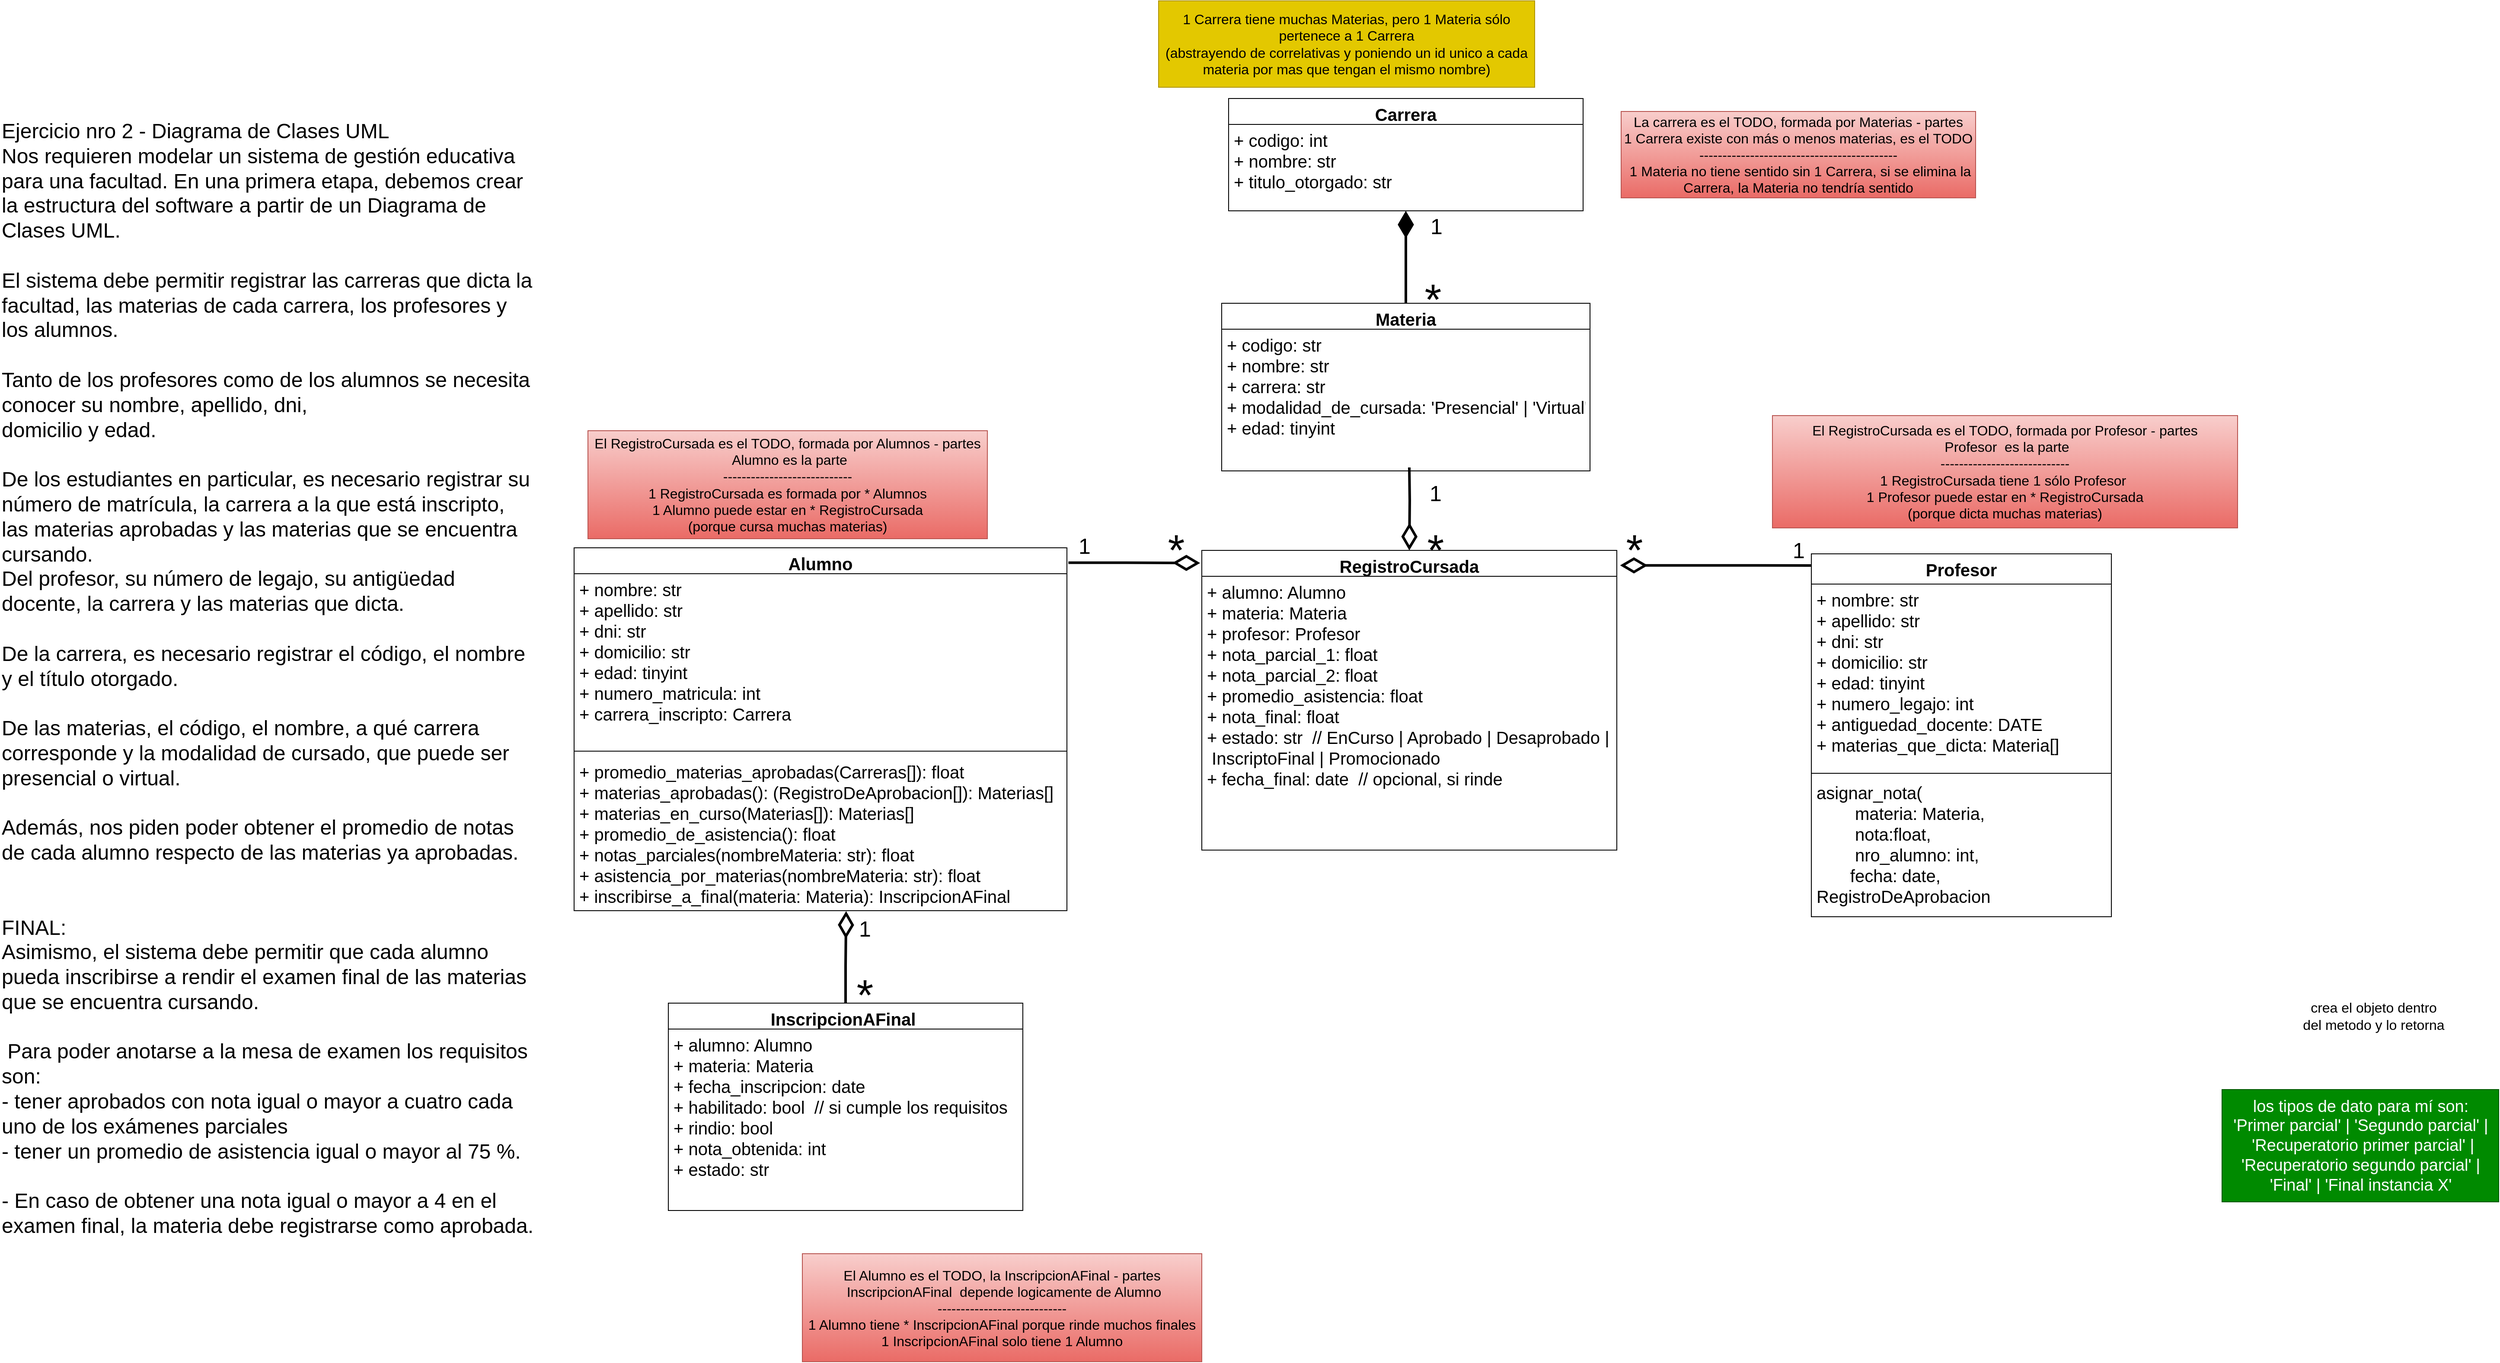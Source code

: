 <mxfile version="27.0.9">
  <diagram id="R2lEEEUBdFMjLlhIrx00" name="Page-1">
    <mxGraphModel dx="2517" dy="1911" grid="1" gridSize="10" guides="1" tooltips="1" connect="1" arrows="1" fold="1" page="1" pageScale="1" pageWidth="850" pageHeight="1100" math="0" shadow="0" extFonts="Permanent Marker^https://fonts.googleapis.com/css?family=Permanent+Marker">
      <root>
        <mxCell id="0" />
        <mxCell id="1" parent="0" />
        <mxCell id="A6qmrVI5I13Jj1zC-Mew-1" value="Ejercicio nro 2 - Diagrama de Clases UML&#xa;Nos requieren modelar un sistema de gestión educativa para una facultad. En una primera etapa, debemos crear la estructura del software a partir de un Diagrama de Clases UML.&#xa;&#xa;El sistema debe permitir registrar las carreras que dicta la facultad, las materias de cada carrera, los profesores y los alumnos.&#xa;&#xa;Tanto de los profesores como de los alumnos se necesita conocer su nombre, apellido, dni,&#xa;domicilio y edad.&#xa;&#xa;De los estudiantes en particular, es necesario registrar su número de matrícula, la carrera a la que está inscripto, las materias aprobadas y las materias que se encuentra cursando.&#xa;Del profesor, su número de legajo, su antigüedad docente, la carrera y las materias que dicta.&#xa;&#xa;De la carrera, es necesario registrar el código, el nombre y el título otorgado.&#xa;&#xa;De las materias, el código, el nombre, a qué carrera corresponde y la modalidad de cursado, que puede ser presencial o virtual.&#xa;&#xa;Además, nos piden poder obtener el promedio de notas de cada alumno respecto de las materias ya aprobadas.&#xa;&#xa;&#xa;FINAL:&#xa;Asimismo, el sistema debe permitir que cada alumno pueda inscribirse a rendir el examen final de las materias que se encuentra cursando.&#xa;&#xa; Para poder anotarse a la mesa de examen los requisitos son: &#xa;- tener aprobados con nota igual o mayor a cuatro cada uno de los exámenes parciales &#xa;- tener un promedio de asistencia igual o mayor al 75 %.&#xa;&#xa;- En caso de obtener una nota igual o mayor a 4 en el examen final, la materia debe registrarse como aprobada." style="text;whiteSpace=wrap;fontSize=24;" parent="1" vertex="1">
          <mxGeometry x="-820" y="-470" width="620" height="1280" as="geometry" />
        </mxCell>
        <mxCell id="TYxQVD2XMGMqfk_iEmio-1" style="edgeStyle=orthogonalEdgeStyle;rounded=0;orthogonalLoop=1;jettySize=auto;html=1;entryX=0.5;entryY=1;entryDx=0;entryDy=0;endArrow=diamondThin;endFill=1;strokeWidth=3;endSize=23;exitX=0.5;exitY=0;exitDx=0;exitDy=0;" edge="1" parent="1" source="TYxQVD2XMGMqfk_iEmio-20" target="A6qmrVI5I13Jj1zC-Mew-5">
          <mxGeometry relative="1" as="geometry">
            <mxPoint x="776" y="-230" as="sourcePoint" />
          </mxGeometry>
        </mxCell>
        <mxCell id="A6qmrVI5I13Jj1zC-Mew-5" value="Carrera" style="swimlane;fontStyle=1;align=center;verticalAlign=top;childLayout=stackLayout;horizontal=1;startSize=30;horizontalStack=0;resizeParent=1;resizeLast=0;collapsible=1;marginBottom=0;rounded=0;shadow=0;strokeWidth=1;fontSize=20;" parent="1" vertex="1">
          <mxGeometry x="601" y="-487" width="410" height="130" as="geometry">
            <mxRectangle x="550" y="140" width="160" height="26" as="alternateBounds" />
          </mxGeometry>
        </mxCell>
        <mxCell id="A6qmrVI5I13Jj1zC-Mew-6" value="+ codigo: int&#xa;+ nombre: str&#xa;+ titulo_otorgado: str" style="text;align=left;verticalAlign=top;spacingLeft=4;spacingRight=4;overflow=hidden;rotatable=0;points=[[0,0.5],[1,0.5]];portConstraint=eastwest;fontSize=20;" parent="A6qmrVI5I13Jj1zC-Mew-5" vertex="1">
          <mxGeometry y="30" width="410" height="90" as="geometry" />
        </mxCell>
        <mxCell id="LrnWb1vMRJ4Bcc8fWhRj-19" value="" style="group" parent="1" vertex="1" connectable="0">
          <mxGeometry x="1660" y="100" width="360" height="420" as="geometry" />
        </mxCell>
        <mxCell id="LrnWb1vMRJ4Bcc8fWhRj-8" value="" style="resizable=0;align=right;verticalAlign=bottom;labelBackgroundColor=none;fontSize=20;" parent="LrnWb1vMRJ4Bcc8fWhRj-19" connectable="0" vertex="1">
          <mxGeometry y="170" as="geometry" />
        </mxCell>
        <mxCell id="LrnWb1vMRJ4Bcc8fWhRj-20" value="&lt;font style=&quot;font-size: 16px; color: light-dark(rgb(0, 0, 0), rgb(255, 0, 0));&quot;&gt;crea el objeto dentro &lt;br&gt;del metodo y lo retorna&lt;/font&gt;" style="text;html=1;align=center;verticalAlign=middle;resizable=0;points=[];autosize=1;strokeColor=none;fillColor=none;" parent="1" vertex="1">
          <mxGeometry x="1830" y="550" width="190" height="50" as="geometry" />
        </mxCell>
        <mxCell id="LrnWb1vMRJ4Bcc8fWhRj-22" value="los tipos de dato para mí son:&lt;br&gt;&#39;Primer parcial&#39; | &#39;Segundo parcial&#39; |&lt;br&gt;&amp;nbsp;&#39;Recuperatorio primer parcial&#39; | &lt;br&gt;&#39;Recuperatorio segundo parcial&#39; | &lt;br&gt;&#39;Final&#39; | &#39;Final instancia X&#39;" style="text;html=1;align=center;verticalAlign=middle;resizable=0;points=[];autosize=1;strokeColor=#005700;fillColor=#008a00;fontSize=19;fontColor=#ffffff;" parent="1" vertex="1">
          <mxGeometry x="1750" y="660" width="320" height="130" as="geometry" />
        </mxCell>
        <mxCell id="TYxQVD2XMGMqfk_iEmio-3" style="edgeStyle=orthogonalEdgeStyle;rounded=0;orthogonalLoop=1;jettySize=auto;html=1;endArrow=diamondThin;endFill=0;strokeWidth=3;endSize=23;exitX=0;exitY=0.032;exitDx=0;exitDy=0;exitPerimeter=0;entryX=1.008;entryY=0.05;entryDx=0;entryDy=0;entryPerimeter=0;" edge="1" parent="1" source="LrnWb1vMRJ4Bcc8fWhRj-4" target="LrnWb1vMRJ4Bcc8fWhRj-13">
          <mxGeometry relative="1" as="geometry">
            <mxPoint x="652.79" y="80" as="sourcePoint" />
            <mxPoint x="1760" y="20" as="targetPoint" />
          </mxGeometry>
        </mxCell>
        <mxCell id="TYxQVD2XMGMqfk_iEmio-4" value="*" style="text;html=1;align=center;verticalAlign=middle;resizable=0;points=[];autosize=1;strokeColor=none;fillColor=none;fontSize=50;" vertex="1" parent="1">
          <mxGeometry x="817" y="-290" width="40" height="70" as="geometry" />
        </mxCell>
        <mxCell id="TYxQVD2XMGMqfk_iEmio-5" value="1" style="text;html=1;align=center;verticalAlign=middle;resizable=0;points=[];autosize=1;strokeColor=none;fillColor=none;fontSize=25;" vertex="1" parent="1">
          <mxGeometry x="821" y="-360" width="40" height="40" as="geometry" />
        </mxCell>
        <UserObject label="1 Carrera tiene muchas Materias, pero 1 Materia sólo pertenece a 1 Carrera&lt;br&gt;(abstrayendo de correlativas y poniendo un id unico a cada materia por mas que tengan el mismo nombre)" placeholders="1" name="Variable" id="TYxQVD2XMGMqfk_iEmio-6">
          <mxCell style="text;html=1;strokeColor=#B09500;fillColor=#e3c800;align=center;verticalAlign=middle;whiteSpace=wrap;overflow=hidden;fontSize=16;fontColor=#000000;" vertex="1" parent="1">
            <mxGeometry x="520" y="-600" width="435" height="100" as="geometry" />
          </mxCell>
        </UserObject>
        <UserObject label="&lt;div&gt;La carrera es el TODO, formada por Materias - partes&lt;/div&gt;&lt;div&gt;1 Carrera existe con más o menos materias, es el TODO&lt;br&gt;-------------------------------------------&lt;br&gt;&amp;nbsp;1 Materia no tiene sentido sin 1 Carrera, si se elimina la Carrera, la Materia no tendría sentido&lt;/div&gt;" placeholders="1" name="Variable" id="TYxQVD2XMGMqfk_iEmio-7">
          <mxCell style="text;html=1;strokeColor=#b85450;fillColor=#f8cecc;align=center;verticalAlign=middle;whiteSpace=wrap;overflow=hidden;fontSize=16;gradientColor=#ea6b66;" vertex="1" parent="1">
            <mxGeometry x="1055" y="-472" width="410" height="100" as="geometry" />
          </mxCell>
        </UserObject>
        <UserObject label="&lt;div&gt;El RegistroCursada es el TODO, formada por Profesor - partes&lt;/div&gt;&lt;div&gt;&amp;nbsp;Profesor&amp;nbsp;&amp;nbsp;es la parte&lt;br&gt;----------------------------&lt;br&gt;1 RegistroCursada tiene 1 sólo Profesor&amp;nbsp;&lt;br&gt;1 Profesor puede estar en *&amp;nbsp;&lt;span style=&quot;background-color: transparent; color: light-dark(rgb(0, 0, 0), rgb(255, 255, 255));&quot;&gt;RegistroCursada&lt;br&gt;(porque dicta muchas materias)&lt;/span&gt;&lt;/div&gt;" placeholders="1" name="Variable" id="TYxQVD2XMGMqfk_iEmio-8">
          <mxCell style="text;html=1;strokeColor=#b85450;fillColor=#f8cecc;align=center;verticalAlign=middle;whiteSpace=wrap;overflow=hidden;fontSize=16;gradientColor=#ea6b66;" vertex="1" parent="1">
            <mxGeometry x="1230" y="-120" width="538" height="130" as="geometry" />
          </mxCell>
        </UserObject>
        <mxCell id="TYxQVD2XMGMqfk_iEmio-9" value="1" style="text;html=1;align=center;verticalAlign=middle;resizable=0;points=[];autosize=1;strokeColor=none;fillColor=none;fontSize=25;" vertex="1" parent="1">
          <mxGeometry x="1240" y="15" width="40" height="40" as="geometry" />
        </mxCell>
        <mxCell id="TYxQVD2XMGMqfk_iEmio-10" value="*" style="text;html=1;align=center;verticalAlign=middle;resizable=0;points=[];autosize=1;strokeColor=none;fillColor=none;fontSize=50;" vertex="1" parent="1">
          <mxGeometry x="1050" width="40" height="70" as="geometry" />
        </mxCell>
        <mxCell id="TYxQVD2XMGMqfk_iEmio-11" style="edgeStyle=orthogonalEdgeStyle;rounded=0;orthogonalLoop=1;jettySize=auto;html=1;entryX=-0.004;entryY=0.042;entryDx=0;entryDy=0;endArrow=diamondThin;endFill=0;strokeWidth=3;endSize=23;exitX=1.003;exitY=0.041;exitDx=0;exitDy=0;entryPerimeter=0;exitPerimeter=0;" edge="1" parent="1" source="A6qmrVI5I13Jj1zC-Mew-19" target="LrnWb1vMRJ4Bcc8fWhRj-13">
          <mxGeometry relative="1" as="geometry">
            <mxPoint x="90" y="27" as="sourcePoint" />
            <mxPoint x="90" y="-120" as="targetPoint" />
          </mxGeometry>
        </mxCell>
        <mxCell id="TYxQVD2XMGMqfk_iEmio-12" value="*" style="text;html=1;align=center;verticalAlign=middle;resizable=0;points=[];autosize=1;strokeColor=none;fillColor=none;fontSize=50;" vertex="1" parent="1">
          <mxGeometry x="820" width="40" height="70" as="geometry" />
        </mxCell>
        <UserObject label="&lt;div&gt;El RegistroCursada es el TODO, formada por Alumnos - partes&lt;/div&gt;&lt;div&gt;&amp;nbsp;Alumno es la parte&lt;br&gt;----------------------------&lt;br&gt;1 RegistroCursada es formada por * Alumnos&lt;br&gt;1 Alumno puede estar en *&amp;nbsp;&lt;span style=&quot;background-color: transparent; color: light-dark(rgb(0, 0, 0), rgb(255, 255, 255));&quot;&gt;RegistroCursada&lt;br&gt;(porque cursa muchas materias)&lt;/span&gt;&lt;/div&gt;" placeholders="1" name="Variable" id="TYxQVD2XMGMqfk_iEmio-14">
          <mxCell style="text;html=1;strokeColor=#b85450;fillColor=#f8cecc;align=center;verticalAlign=middle;whiteSpace=wrap;overflow=hidden;fontSize=16;gradientColor=#ea6b66;" vertex="1" parent="1">
            <mxGeometry x="-140" y="-102.5" width="462" height="125" as="geometry" />
          </mxCell>
        </UserObject>
        <mxCell id="A6qmrVI5I13Jj1zC-Mew-19" value="Alumno" style="swimlane;fontStyle=1;align=center;verticalAlign=top;childLayout=stackLayout;horizontal=1;startSize=30;horizontalStack=0;resizeParent=1;resizeLast=0;collapsible=1;marginBottom=0;rounded=0;shadow=0;strokeWidth=1;fontSize=20;" parent="1" vertex="1">
          <mxGeometry x="-156" y="33" width="570" height="420.001" as="geometry">
            <mxRectangle x="230" y="140" width="160" height="26" as="alternateBounds" />
          </mxGeometry>
        </mxCell>
        <mxCell id="A6qmrVI5I13Jj1zC-Mew-20" value="+ nombre: str&#xa;+ apellido: str&#xa;+ dni: str&#xa;+ domicilio: str&#xa;+ edad: tinyint&#xa;+ numero_matricula: int&#xa;+ carrera_inscripto: Carrera" style="text;align=left;verticalAlign=top;spacingLeft=4;spacingRight=4;overflow=hidden;rotatable=0;points=[[0,0.5],[1,0.5]];portConstraint=eastwest;fontSize=20;" parent="A6qmrVI5I13Jj1zC-Mew-19" vertex="1">
          <mxGeometry y="30" width="570" height="200" as="geometry" />
        </mxCell>
        <mxCell id="A6qmrVI5I13Jj1zC-Mew-21" value="" style="line;html=1;strokeWidth=1;align=left;verticalAlign=middle;spacingTop=-1;spacingLeft=3;spacingRight=3;rotatable=0;labelPosition=right;points=[];portConstraint=eastwest;fontSize=20;" parent="A6qmrVI5I13Jj1zC-Mew-19" vertex="1">
          <mxGeometry y="230" width="570" height="10.811" as="geometry" />
        </mxCell>
        <mxCell id="LrnWb1vMRJ4Bcc8fWhRj-10" value="+ promedio_materias_aprobadas(Carreras[]): float&#xa;+ materias_aprobadas(): (RegistroDeAprobacion[]): Materias[]&#xa;+ materias_en_curso(Materias[]): Materias[]&#xa;+ promedio_de_asistencia(): float&#xa;+ notas_parciales(nombreMateria: str): float&#xa;+ asistencia_por_materias(nombreMateria: str): float&#xa;+ inscribirse_a_final(materia: Materia): InscripcionAFinal&#xa;" style="text;align=left;verticalAlign=top;spacingLeft=4;spacingRight=4;overflow=hidden;rotatable=0;points=[[0,0.5],[1,0.5]];portConstraint=eastwest;fontSize=20;" parent="A6qmrVI5I13Jj1zC-Mew-19" vertex="1">
          <mxGeometry y="240.811" width="570" height="179.19" as="geometry" />
        </mxCell>
        <mxCell id="A6qmrVI5I13Jj1zC-Mew-27" value="InscripcionAFinal " style="swimlane;fontStyle=1;align=center;verticalAlign=top;childLayout=stackLayout;horizontal=1;startSize=30;horizontalStack=0;resizeParent=1;resizeLast=0;collapsible=1;marginBottom=0;rounded=0;shadow=0;strokeWidth=1;fontSize=20;" parent="1" vertex="1">
          <mxGeometry x="-47" y="560" width="410" height="240" as="geometry">
            <mxRectangle x="230" y="140" width="160" height="26" as="alternateBounds" />
          </mxGeometry>
        </mxCell>
        <mxCell id="A6qmrVI5I13Jj1zC-Mew-28" value="+ alumno: Alumno&#xa;+ materia: Materia&#xa;+ fecha_inscripcion: date&#xa;+ habilitado: bool  // si cumple los requisitos&#xa;+ rindio: bool&#xa;+ nota_obtenida: int&#xa;+ estado: str" style="text;align=left;verticalAlign=top;spacingLeft=4;spacingRight=4;overflow=hidden;rotatable=0;points=[[0,0.5],[1,0.5]];portConstraint=eastwest;fontSize=20;" parent="A6qmrVI5I13Jj1zC-Mew-27" vertex="1">
          <mxGeometry y="30" width="410" height="210" as="geometry" />
        </mxCell>
        <mxCell id="TYxQVD2XMGMqfk_iEmio-16" style="edgeStyle=orthogonalEdgeStyle;rounded=0;orthogonalLoop=1;jettySize=auto;html=1;endArrow=diamondThin;endFill=0;strokeWidth=3;endSize=23;exitX=0.5;exitY=0;exitDx=0;exitDy=0;entryX=0.552;entryY=1.003;entryDx=0;entryDy=0;entryPerimeter=0;" edge="1" parent="1" source="A6qmrVI5I13Jj1zC-Mew-27" target="LrnWb1vMRJ4Bcc8fWhRj-10">
          <mxGeometry relative="1" as="geometry">
            <mxPoint x="160" y="580" as="sourcePoint" />
            <mxPoint x="160" y="460" as="targetPoint" />
          </mxGeometry>
        </mxCell>
        <mxCell id="TYxQVD2XMGMqfk_iEmio-17" value="*" style="text;html=1;align=center;verticalAlign=middle;resizable=0;points=[];autosize=1;strokeColor=none;fillColor=none;fontSize=50;" vertex="1" parent="1">
          <mxGeometry x="160" y="515" width="40" height="70" as="geometry" />
        </mxCell>
        <mxCell id="TYxQVD2XMGMqfk_iEmio-19" value="1" style="text;html=1;align=center;verticalAlign=middle;resizable=0;points=[];autosize=1;strokeColor=none;fillColor=none;fontSize=25;" vertex="1" parent="1">
          <mxGeometry x="414" y="10" width="40" height="40" as="geometry" />
        </mxCell>
        <mxCell id="TYxQVD2XMGMqfk_iEmio-20" value="Materia" style="swimlane;fontStyle=1;align=center;verticalAlign=top;childLayout=stackLayout;horizontal=1;startSize=30;horizontalStack=0;resizeParent=1;resizeLast=0;collapsible=1;marginBottom=0;rounded=0;shadow=0;strokeWidth=1;fontSize=20;" vertex="1" parent="1">
          <mxGeometry x="593" y="-250" width="426" height="194" as="geometry">
            <mxRectangle x="230" y="140" width="160" height="26" as="alternateBounds" />
          </mxGeometry>
        </mxCell>
        <mxCell id="TYxQVD2XMGMqfk_iEmio-21" value="+ codigo: str&#xa;+ nombre: str&#xa;+ carrera: str&#xa;+ modalidad_de_cursada: &#39;Presencial&#39; | &#39;Virtual&#39;&#xa;+ edad: tinyint" style="text;align=left;verticalAlign=top;spacingLeft=4;spacingRight=4;overflow=hidden;rotatable=0;points=[[0,0.5],[1,0.5]];portConstraint=eastwest;fontSize=20;" vertex="1" parent="TYxQVD2XMGMqfk_iEmio-20">
          <mxGeometry y="30" width="426" height="140" as="geometry" />
        </mxCell>
        <mxCell id="LrnWb1vMRJ4Bcc8fWhRj-13" value="RegistroCursada" style="swimlane;fontStyle=1;align=center;verticalAlign=top;childLayout=stackLayout;horizontal=1;startSize=30;horizontalStack=0;resizeParent=1;resizeLast=0;collapsible=1;marginBottom=0;rounded=0;shadow=0;strokeWidth=1;fontSize=20;" parent="1" vertex="1">
          <mxGeometry x="570" y="36" width="480" height="346.88" as="geometry">
            <mxRectangle x="230" y="140" width="160" height="26" as="alternateBounds" />
          </mxGeometry>
        </mxCell>
        <mxCell id="LrnWb1vMRJ4Bcc8fWhRj-14" value="+ alumno: Alumno&#xa;+ materia: Materia&#xa;+ profesor: Profesor&#xa;+ nota_parcial_1: float&#xa;+ nota_parcial_2: float&#xa;+ promedio_asistencia: float&#xa;+ nota_final: float&#xa;+ estado: str  // EnCurso | Aprobado | Desaprobado |&#xa; InscriptoFinal | Promocionado&#xa;+ fecha_final: date  // opcional, si rinde" style="text;align=left;verticalAlign=top;spacingLeft=4;spacingRight=4;overflow=hidden;rotatable=0;points=[[0,0.5],[1,0.5]];portConstraint=eastwest;fontSize=20;" parent="LrnWb1vMRJ4Bcc8fWhRj-13" vertex="1">
          <mxGeometry y="30" width="480" height="316.88" as="geometry" />
        </mxCell>
        <mxCell id="TYxQVD2XMGMqfk_iEmio-13" value="*" style="text;html=1;align=center;verticalAlign=middle;resizable=0;points=[];autosize=1;strokeColor=none;fillColor=none;fontSize=50;" vertex="1" parent="1">
          <mxGeometry x="520" width="40" height="70" as="geometry" />
        </mxCell>
        <mxCell id="TYxQVD2XMGMqfk_iEmio-24" value="1" style="text;html=1;align=center;verticalAlign=middle;resizable=0;points=[];autosize=1;strokeColor=none;fillColor=none;fontSize=25;" vertex="1" parent="1">
          <mxGeometry x="820" y="-51" width="40" height="40" as="geometry" />
        </mxCell>
        <mxCell id="LrnWb1vMRJ4Bcc8fWhRj-4" value="Profesor" style="swimlane;fontStyle=1;align=center;verticalAlign=top;childLayout=stackLayout;horizontal=1;startSize=35;horizontalStack=0;resizeParent=1;resizeLast=0;collapsible=1;marginBottom=0;rounded=0;shadow=0;strokeWidth=1;fontSize=20;" parent="1" vertex="1">
          <mxGeometry x="1275" y="40" width="347" height="420" as="geometry">
            <mxRectangle x="230" y="140" width="160" height="26" as="alternateBounds" />
          </mxGeometry>
        </mxCell>
        <mxCell id="LrnWb1vMRJ4Bcc8fWhRj-5" value="+ nombre: str&#xa;+ apellido: str&#xa;+ dni: str&#xa;+ domicilio: str&#xa;+ edad: tinyint&#xa;+ numero_legajo: int&#xa;+ antiguedad_docente: DATE&#xa;+ materias_que_dicta: Materia[]" style="text;align=left;verticalAlign=top;spacingLeft=4;spacingRight=4;overflow=hidden;rotatable=0;points=[[0,0.5],[1,0.5]];portConstraint=eastwest;fontSize=20;" parent="LrnWb1vMRJ4Bcc8fWhRj-4" vertex="1">
          <mxGeometry y="35" width="347" height="215" as="geometry" />
        </mxCell>
        <mxCell id="LrnWb1vMRJ4Bcc8fWhRj-6" value="" style="line;html=1;strokeWidth=1;align=left;verticalAlign=middle;spacingTop=-1;spacingLeft=3;spacingRight=3;rotatable=0;labelPosition=right;points=[];portConstraint=eastwest;fontSize=20;" parent="LrnWb1vMRJ4Bcc8fWhRj-4" vertex="1">
          <mxGeometry y="250" width="347" height="8" as="geometry" />
        </mxCell>
        <mxCell id="LrnWb1vMRJ4Bcc8fWhRj-18" value="asignar_nota(&#xa;        materia: Materia, &#xa;        nota:float, &#xa;        nro_alumno: int,&#xa;        fecha: date, &#xa;RegistroDeAprobacion" style="text;align=left;verticalAlign=top;spacingLeft=4;spacingRight=4;overflow=hidden;rotatable=0;points=[[0,0.5],[1,0.5]];portConstraint=eastwest;fontSize=20;" parent="LrnWb1vMRJ4Bcc8fWhRj-4" vertex="1">
          <mxGeometry y="258" width="347" height="162" as="geometry" />
        </mxCell>
        <mxCell id="TYxQVD2XMGMqfk_iEmio-25" style="edgeStyle=orthogonalEdgeStyle;rounded=0;orthogonalLoop=1;jettySize=auto;html=1;entryX=0.5;entryY=0;entryDx=0;entryDy=0;endArrow=diamondThin;endFill=0;strokeWidth=3;endSize=23;" edge="1" parent="1" target="LrnWb1vMRJ4Bcc8fWhRj-13">
          <mxGeometry relative="1" as="geometry">
            <mxPoint x="810" y="-60" as="sourcePoint" />
            <mxPoint x="772" y="-10" as="targetPoint" />
          </mxGeometry>
        </mxCell>
        <mxCell id="TYxQVD2XMGMqfk_iEmio-26" value="1" style="text;html=1;align=center;verticalAlign=middle;resizable=0;points=[];autosize=1;strokeColor=none;fillColor=none;fontSize=25;" vertex="1" parent="1">
          <mxGeometry x="160" y="453" width="40" height="40" as="geometry" />
        </mxCell>
        <UserObject label="&lt;div&gt;El Alumno es el TODO, la InscripcionAFinal - partes&lt;/div&gt;&lt;div&gt;&amp;nbsp;InscripcionAFinal&amp;nbsp; depende logicamente de Alumno&lt;br&gt;----------------------------&lt;br&gt;1 Alumno tiene * InscripcionAFinal&amp;nbsp;porque rinde muchos finales&lt;br&gt;1 InscripcionAFinal solo tiene 1 Alumno&lt;/div&gt;" placeholders="1" name="Variable" id="TYxQVD2XMGMqfk_iEmio-27">
          <mxCell style="text;html=1;strokeColor=#b85450;fillColor=#f8cecc;align=center;verticalAlign=middle;whiteSpace=wrap;overflow=hidden;fontSize=16;gradientColor=#ea6b66;" vertex="1" parent="1">
            <mxGeometry x="108" y="850" width="462" height="125" as="geometry" />
          </mxCell>
        </UserObject>
      </root>
    </mxGraphModel>
  </diagram>
</mxfile>

